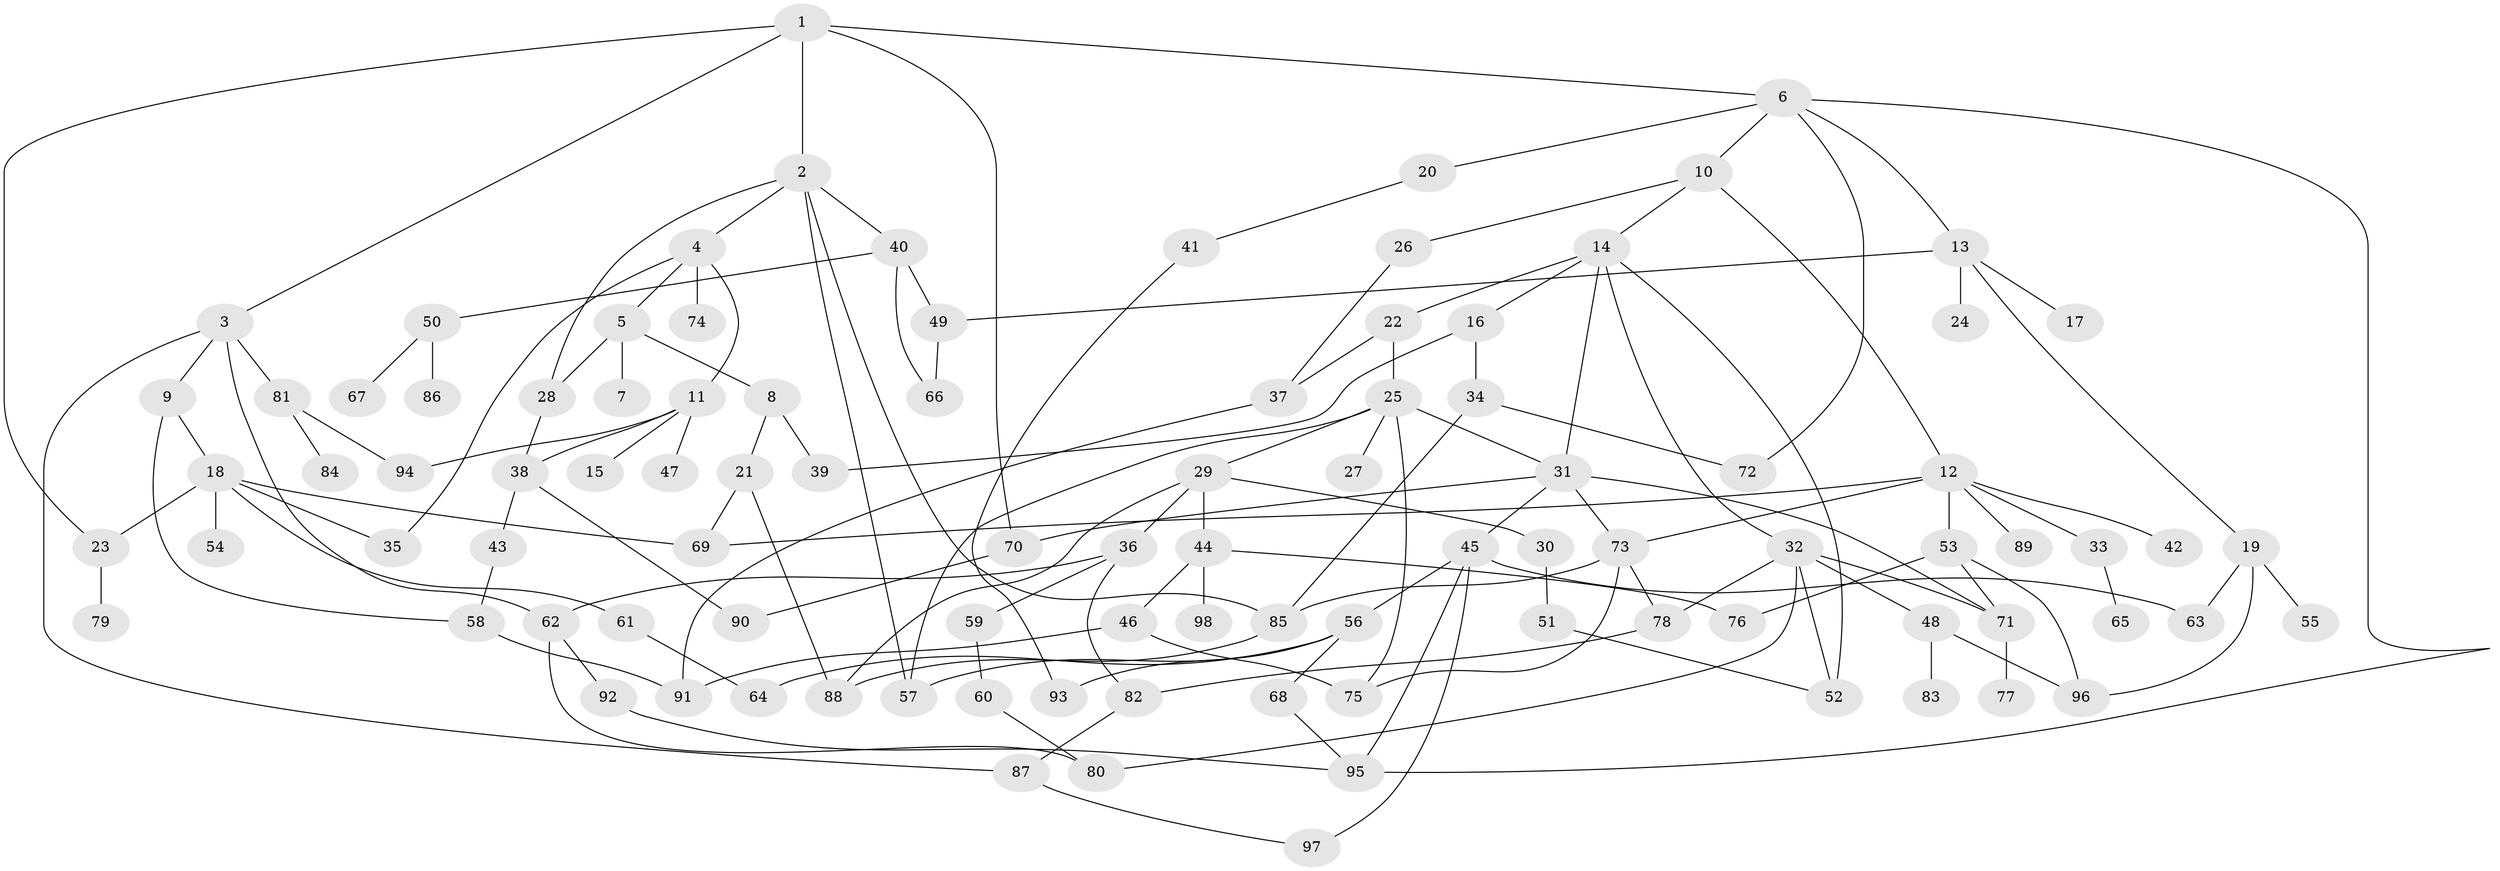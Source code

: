 // Generated by graph-tools (version 1.1) at 2025/01/03/09/25 03:01:11]
// undirected, 98 vertices, 144 edges
graph export_dot {
graph [start="1"]
  node [color=gray90,style=filled];
  1;
  2;
  3;
  4;
  5;
  6;
  7;
  8;
  9;
  10;
  11;
  12;
  13;
  14;
  15;
  16;
  17;
  18;
  19;
  20;
  21;
  22;
  23;
  24;
  25;
  26;
  27;
  28;
  29;
  30;
  31;
  32;
  33;
  34;
  35;
  36;
  37;
  38;
  39;
  40;
  41;
  42;
  43;
  44;
  45;
  46;
  47;
  48;
  49;
  50;
  51;
  52;
  53;
  54;
  55;
  56;
  57;
  58;
  59;
  60;
  61;
  62;
  63;
  64;
  65;
  66;
  67;
  68;
  69;
  70;
  71;
  72;
  73;
  74;
  75;
  76;
  77;
  78;
  79;
  80;
  81;
  82;
  83;
  84;
  85;
  86;
  87;
  88;
  89;
  90;
  91;
  92;
  93;
  94;
  95;
  96;
  97;
  98;
  1 -- 2;
  1 -- 3;
  1 -- 6;
  1 -- 70;
  1 -- 23;
  2 -- 4;
  2 -- 40;
  2 -- 85;
  2 -- 28;
  2 -- 57;
  3 -- 9;
  3 -- 62;
  3 -- 81;
  3 -- 87;
  4 -- 5;
  4 -- 11;
  4 -- 74;
  4 -- 35;
  5 -- 7;
  5 -- 8;
  5 -- 28;
  6 -- 10;
  6 -- 13;
  6 -- 20;
  6 -- 72;
  6 -- 95;
  8 -- 21;
  8 -- 39;
  9 -- 18;
  9 -- 58;
  10 -- 12;
  10 -- 14;
  10 -- 26;
  11 -- 15;
  11 -- 47;
  11 -- 38;
  11 -- 94;
  12 -- 33;
  12 -- 42;
  12 -- 53;
  12 -- 73;
  12 -- 89;
  12 -- 69;
  13 -- 17;
  13 -- 19;
  13 -- 24;
  13 -- 49;
  14 -- 16;
  14 -- 22;
  14 -- 31;
  14 -- 32;
  14 -- 52;
  16 -- 34;
  16 -- 39;
  18 -- 23;
  18 -- 35;
  18 -- 54;
  18 -- 61;
  18 -- 69;
  19 -- 55;
  19 -- 63;
  19 -- 96;
  20 -- 41;
  21 -- 69;
  21 -- 88;
  22 -- 25;
  22 -- 37;
  23 -- 79;
  25 -- 27;
  25 -- 29;
  25 -- 57;
  25 -- 75;
  25 -- 31;
  26 -- 37;
  28 -- 38;
  29 -- 30;
  29 -- 36;
  29 -- 44;
  29 -- 88;
  30 -- 51;
  31 -- 45;
  31 -- 70;
  31 -- 71;
  31 -- 73;
  32 -- 48;
  32 -- 52;
  32 -- 71;
  32 -- 78;
  32 -- 80;
  33 -- 65;
  34 -- 85;
  34 -- 72;
  36 -- 59;
  36 -- 62;
  36 -- 82;
  37 -- 91;
  38 -- 43;
  38 -- 90;
  40 -- 50;
  40 -- 66;
  40 -- 49;
  41 -- 93;
  43 -- 58;
  44 -- 46;
  44 -- 98;
  44 -- 76;
  45 -- 56;
  45 -- 97;
  45 -- 95;
  45 -- 63;
  46 -- 75;
  46 -- 91;
  48 -- 83;
  48 -- 96;
  49 -- 66;
  50 -- 67;
  50 -- 86;
  51 -- 52;
  53 -- 76;
  53 -- 96;
  53 -- 71;
  56 -- 57;
  56 -- 68;
  56 -- 93;
  56 -- 64;
  58 -- 91;
  59 -- 60;
  60 -- 80;
  61 -- 64;
  62 -- 80;
  62 -- 92;
  68 -- 95;
  70 -- 90;
  71 -- 77;
  73 -- 78;
  73 -- 85;
  73 -- 75;
  78 -- 82;
  81 -- 84;
  81 -- 94;
  82 -- 87;
  85 -- 88;
  87 -- 97;
  92 -- 95;
}

